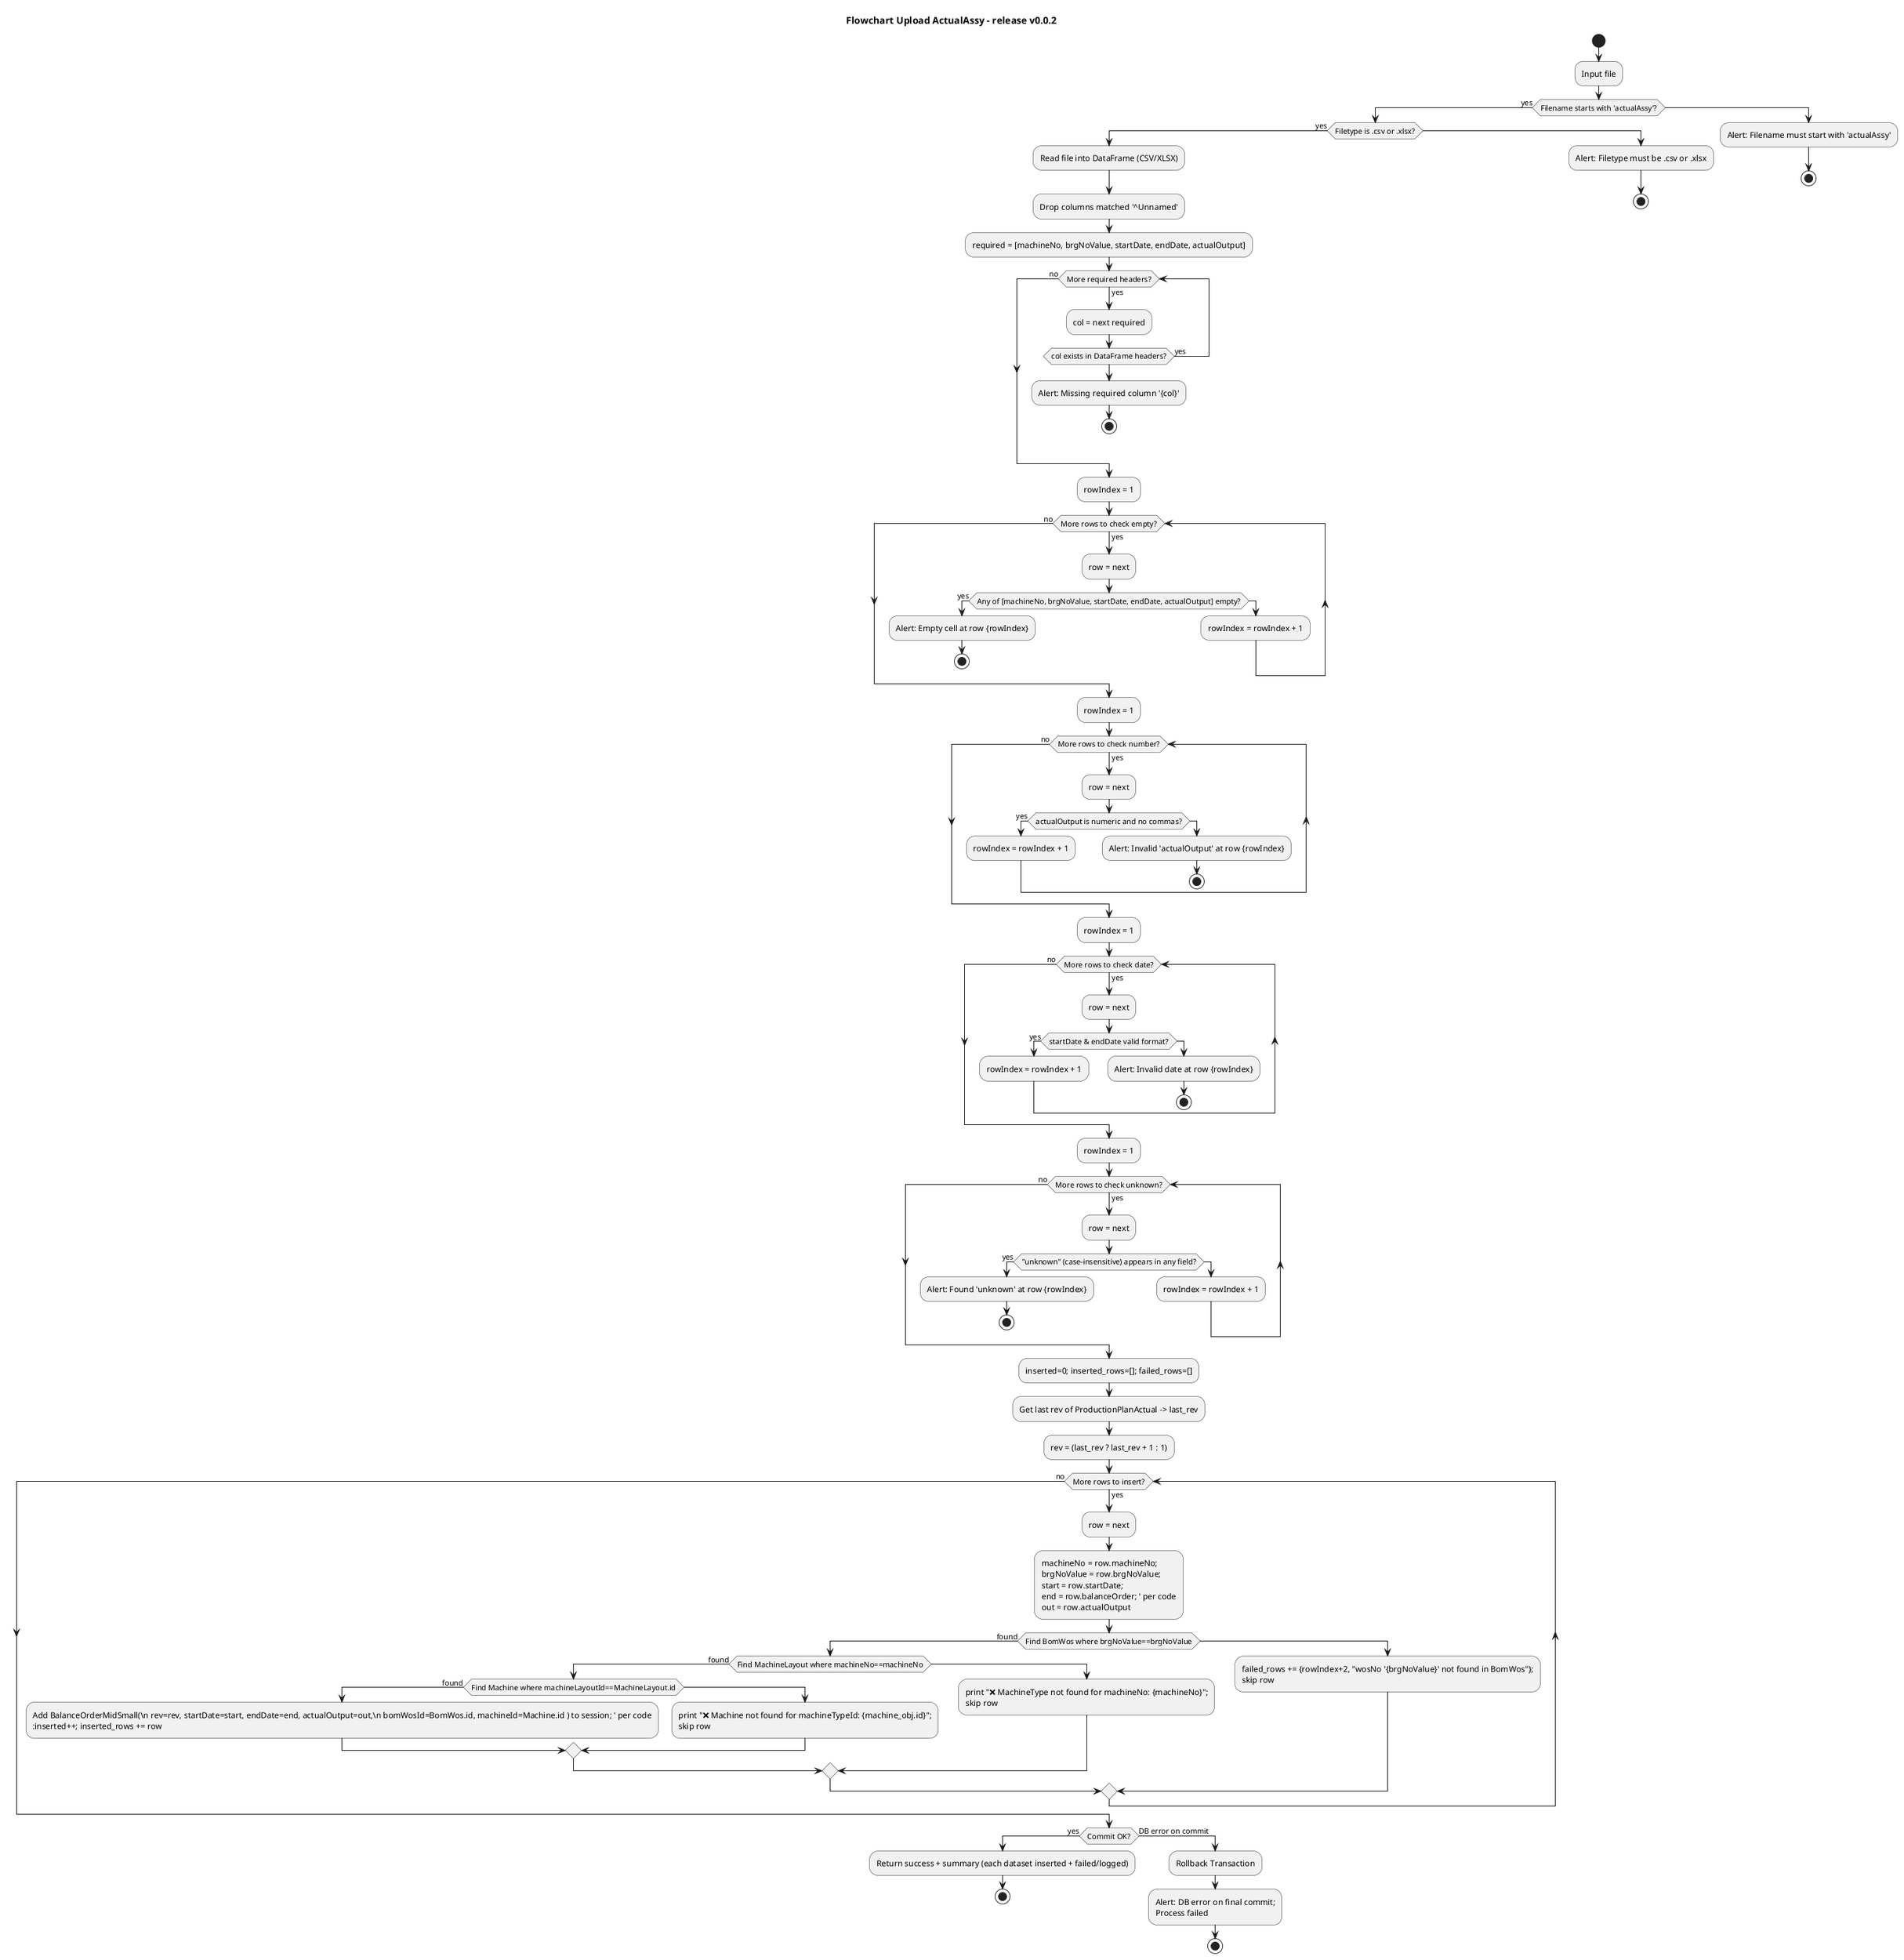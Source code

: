 @startuml
title Flowchart Upload ActualAssy - release v0.0.2

start
:Input file;

if (Filename starts with 'actualAssy'?) then (yes)
  if (Filetype is .csv or .xlsx?) then (yes)
    :Read file into DataFrame (CSV/XLSX);
    :Drop columns matched '^Unnamed';

    ' -------- Header check (loop) --------
    :required = [machineNo, brgNoValue, startDate, endDate, actualOutput];
    while (More required headers?) is (yes)
      :col = next required;
      if (col exists in DataFrame headers?) then (yes)
      else
        :Alert: Missing required column '{col}';
        stop
      endif
    endwhile (no)

    ' -------- Empty check (loop) --------
    :rowIndex = 1;
    while (More rows to check empty?) is (yes)
      :row = next;
      if (Any of [machineNo, brgNoValue, startDate, endDate, actualOutput] empty?) then (yes)
        :Alert: Empty cell at row {rowIndex};
        stop
      else
        :rowIndex = rowIndex + 1;
      endif
    endwhile (no)

    ' -------- Number check for actualOutput (loop) --------
    :rowIndex = 1;
    while (More rows to check number?) is (yes)
      :row = next;
      if (actualOutput is numeric and no commas?) then (yes)
        :rowIndex = rowIndex + 1;
      else
        :Alert: Invalid 'actualOutput' at row {rowIndex};
        stop
      endif
    endwhile (no)

    ' -------- Date check for startDate & endDate (loop) --------
    :rowIndex = 1;
    while (More rows to check date?) is (yes)
      :row = next;
      if (startDate & endDate valid format?) then (yes)
        :rowIndex = rowIndex + 1;
      else
        :Alert: Invalid date at row {rowIndex};
        stop
      endif
    endwhile (no)

    ' -------- Unknown check (loop) --------
    :rowIndex = 1;
    while (More rows to check unknown?) is (yes)
      :row = next;
      if ("unknown" (case-insensitive) appears in any field?) then (yes)
        :Alert: Found 'unknown' at row {rowIndex};
        stop
      else
        :rowIndex = rowIndex + 1;
      endif
    endwhile (no)

    ' -------- Insert section (per code) --------
    :inserted=0; inserted_rows=[]; failed_rows=[];
    :Get last rev of ProductionPlanActual -> last_rev;
    :rev = (last_rev ? last_rev + 1 : 1);

    while (More rows to insert?) is (yes)
      :row = next;
      :machineNo = row.machineNo;\nbrgNoValue = row.brgNoValue;\nstart = row.startDate;\nend = row.balanceOrder; ' per code\nout = row.actualOutput;

      ' FK: BomWos by brgNoValue
      if (Find BomWos where brgNoValue==brgNoValue) then (found)
        ' FK: MachineLayout by machineNo
        if (Find MachineLayout where machineNo==machineNo) then (found)
          ' FK: Machine by machineLayoutId
          if (Find Machine where machineLayoutId==MachineLayout.id) then (found)
            :Add BalanceOrderMidSmall(\n rev=rev, startDate=start, endDate=end, actualOutput=out,\n bomWosId=BomWos.id, machineId=Machine.id ) to session; ' per code
            :inserted++; inserted_rows += row;
          else
            :print "❌ Machine not found for machineTypeId: {machine_obj.id}";\nskip row;
          endif
        else
          :print "❌ MachineType not found for machineNo: {machineNo}";\nskip row;
        endif
      else
        :failed_rows += {rowIndex+2, "wosNo '{brgNoValue}' not found in BomWos"};\nskip row;
      endif
    endwhile (no)

  ' ================= Final Commit =================
  if (Commit OK?) then (yes)
    :Return success + summary (each dataset inserted + failed/logged);
    stop
  else (DB error on commit)
    :Rollback Transaction;
    :Alert: DB error on final commit;\nProcess failed;
    stop
  endif

  else
    :Alert: Filetype must be .csv or .xlsx;
    stop
  endif
else
  :Alert: Filename must start with 'actualAssy';
  stop
endif
@enduml

